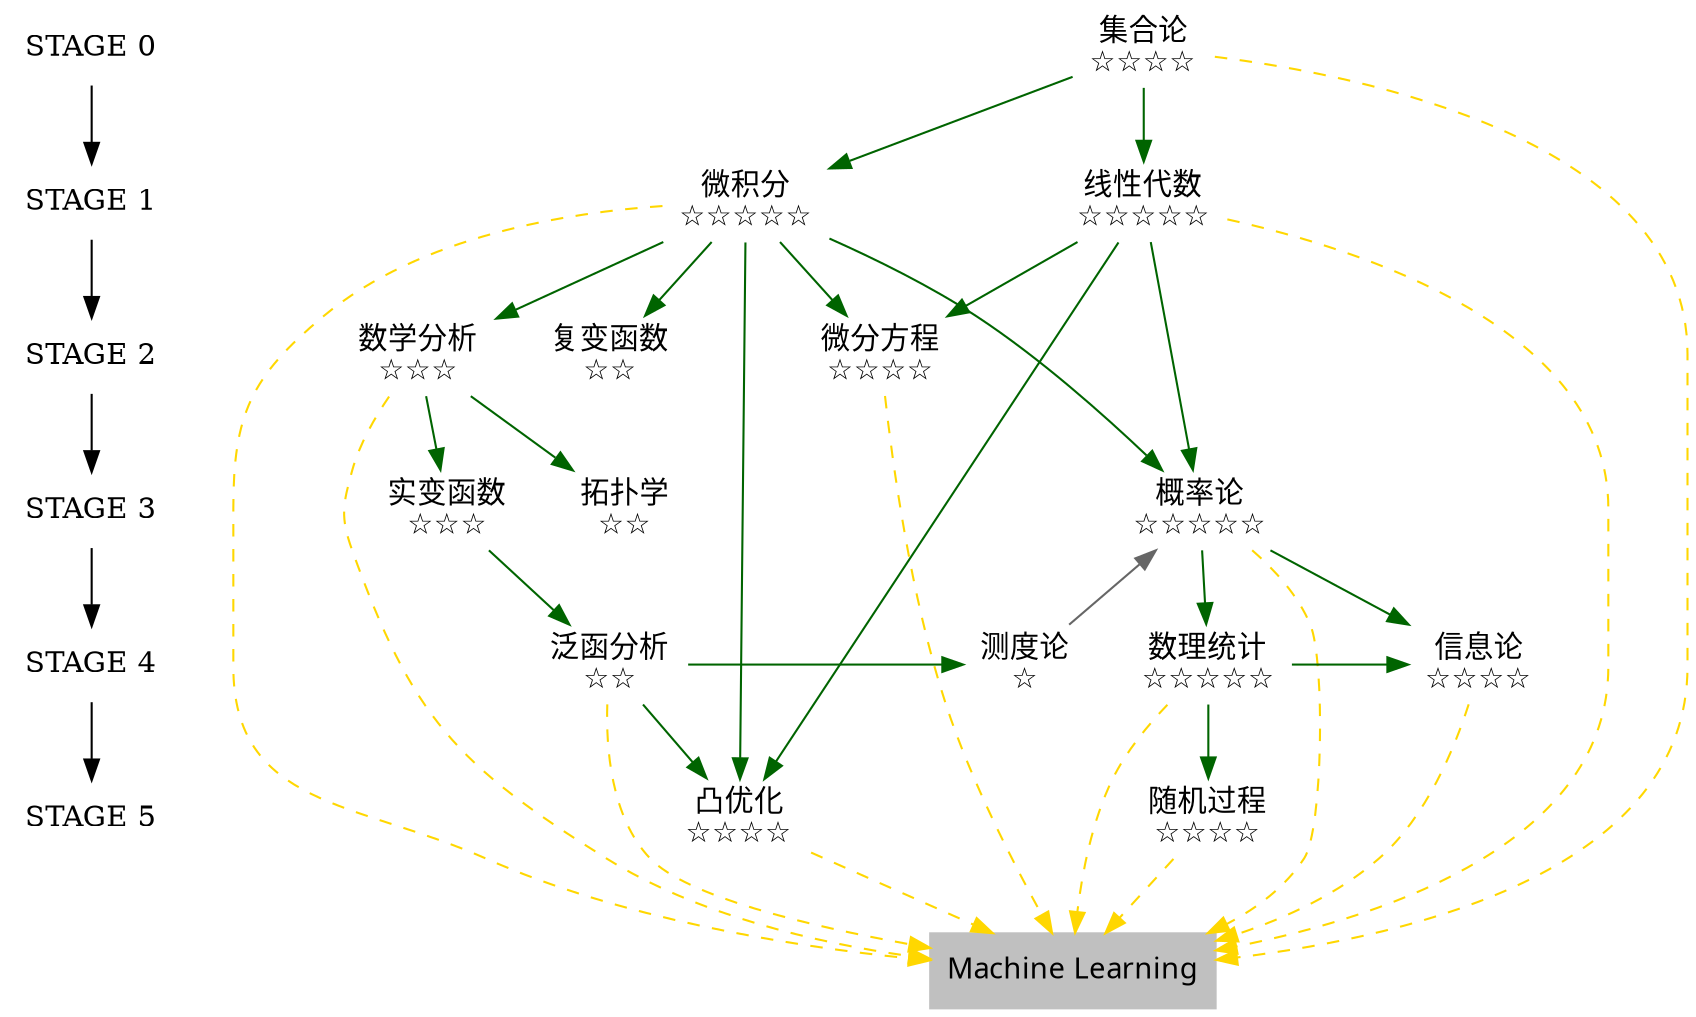 digraph ML_Math{           //设置分辨率
	dpi = 320;
	//graph[bgcolor="cadetblue"];
	{
		node[shape=plaintext]
		"STAGE 0"->"STAGE 1"->"STAGE 2"->"STAGE 3"->"STAGE 4"->"STAGE 5";
	}
	{
		node[shape=plaintext,fontname="SimSon"]

		set_theory[label="集合论\n☆☆☆☆"];
		cal[label="微积分\n☆☆☆☆☆"];
		complex_fun[label="复变函数\n☆☆"];
		linear_algebra[label="线性代数\n☆☆☆☆☆"];
		analysis[label="数学分析\n☆☆☆"];
		real_analysis[label="实变函数\n☆☆☆"];
		function_analysis[label="泛函分析\n☆☆"];
		diff_equation[label="微分方程\n☆☆☆☆"];
		convex_opt[label="凸优化\n☆☆☆☆"];
		measurement_theory[label="测度论\n☆"];
		probability[label="概率论\n☆☆☆☆☆"];
		statistics[label="数理统计\n☆☆☆☆☆"];
		random_process[label="随机过程\n☆☆☆☆"];
		information_theory[label="信息论\n☆☆☆☆"];
		topology[label="拓扑学\n☆☆"]
		target[shape=box,label="Machine Learning",color = gray,style=filled];
	}
	{
		{rank=same;"STAGE 0";set_theory;}
		{rank=same;"STAGE 1";cal;linear_algebra;}
		{rank=same;"STAGE 2";complex_fun;analysis;diff_equation;}
		{rank=same;"STAGE 3";real_analysis;probability;topology}
		{rank=same;"STAGE 4";function_analysis;measurement_theory;statistics;information_theory;}
		{rank=same;"STAGE 5";convex_opt;random_process;}
	}
	{
		edge[color=darkgreen]
		set_theory->cal;
		set_theory->linear_algebra;
		linear_algebra->diff_equation;
		linear_algebra->probability;
		linear_algebra->convex_opt;
		cal->analysis;
		cal->diff_equation;
		cal->probability;
		cal->complex_fun;
		cal->convex_opt;
		analysis->real_analysis;
		analysis->topology;
		real_analysis->function_analysis;
		function_analysis->convex_opt;
		function_analysis->measurement_theory;
		probability->statistics;
		statistics->random_process;
		statistics->information_theory;
		probability->information_theory;
		measurement_theory->probability[color=gray40];
	}
	/*edge to machine learing*/
	{
		edge[color=gold,style=dashed]
		set_theory->target;
		cal->target;
		linear_algebra->target;
		analysis->target;
		function_analysis->target;
		diff_equation->target;
		convex_opt->target;
		probability->target;
		statistics->target;
		random_process->target;
		information_theory->target;
	}
}
